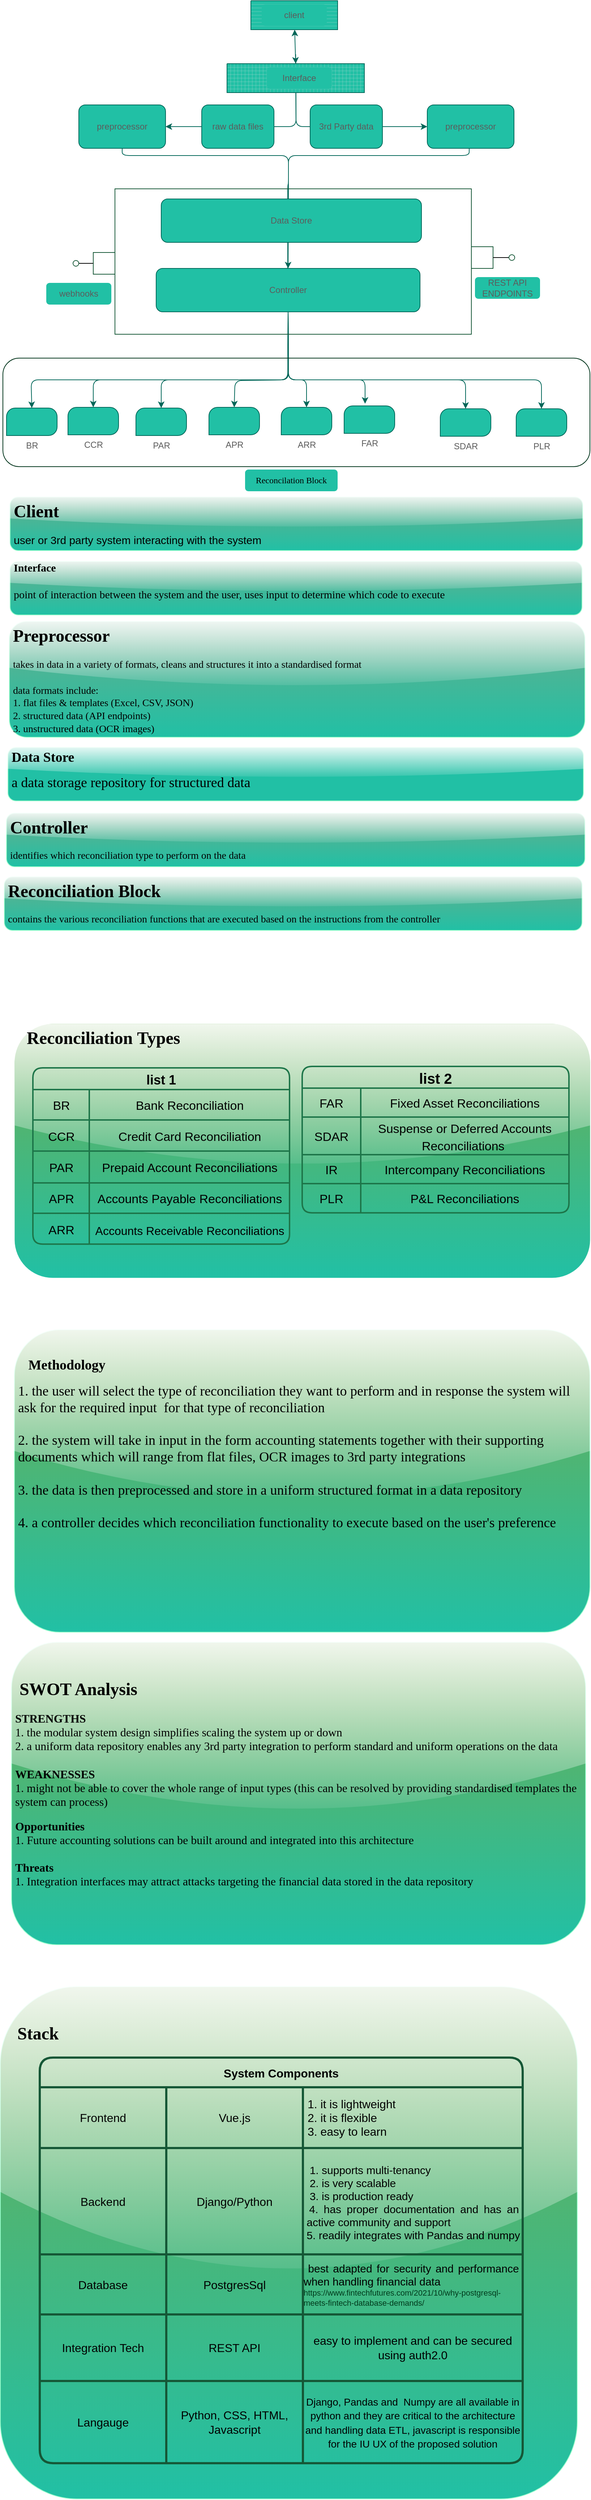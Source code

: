 <mxfile version="20.4.0" type="github">
  <diagram id="MJwkfEtgSg1j0Z405Uzi" name="Page-1">
    <mxGraphModel dx="1261" dy="817" grid="0" gridSize="10" guides="1" tooltips="1" connect="1" arrows="1" fold="1" page="1" pageScale="1" pageWidth="850" pageHeight="1100" math="0" shadow="0">
      <root>
        <mxCell id="0" />
        <mxCell id="1" parent="0" />
        <mxCell id="4jskNQ4E7oJ_48yyBlz4-1" value="" style="edgeStyle=orthogonalEdgeStyle;startArrow=none;endArrow=none;rounded=1;targetPortConstraint=eastwest;sourcePortConstraint=northsouth;strokeColor=#006658;fontColor=#5C5C5C;" parent="1" target="4jskNQ4E7oJ_48yyBlz4-3" edge="1">
          <mxGeometry relative="1" as="geometry">
            <mxPoint x="416" y="90" as="sourcePoint" />
          </mxGeometry>
        </mxCell>
        <mxCell id="4jskNQ4E7oJ_48yyBlz4-2" value="" style="edgeStyle=orthogonalEdgeStyle;startArrow=none;endArrow=none;rounded=1;targetPortConstraint=eastwest;sourcePortConstraint=northsouth;strokeColor=#006658;fontColor=#5C5C5C;" parent="1" target="4jskNQ4E7oJ_48yyBlz4-4" edge="1">
          <mxGeometry relative="1" as="geometry">
            <mxPoint x="416" y="90" as="sourcePoint" />
          </mxGeometry>
        </mxCell>
        <mxCell id="4jskNQ4E7oJ_48yyBlz4-8" value="" style="edgeStyle=orthogonalEdgeStyle;rounded=1;orthogonalLoop=1;jettySize=auto;html=1;strokeColor=#006658;fontColor=#5C5C5C;" parent="1" source="4jskNQ4E7oJ_48yyBlz4-3" target="4jskNQ4E7oJ_48yyBlz4-7" edge="1">
          <mxGeometry relative="1" as="geometry" />
        </mxCell>
        <mxCell id="4jskNQ4E7oJ_48yyBlz4-3" value="raw data files" style="whiteSpace=wrap;html=1;align=center;verticalAlign=middle;treeFolding=1;treeMoving=1;fillColor=#21C0A5;strokeColor=#006658;fontColor=#5C5C5C;rounded=1;" parent="1" vertex="1">
          <mxGeometry x="286" y="160" width="100" height="60" as="geometry" />
        </mxCell>
        <mxCell id="4jskNQ4E7oJ_48yyBlz4-6" value="" style="edgeStyle=orthogonalEdgeStyle;rounded=1;orthogonalLoop=1;jettySize=auto;html=1;strokeColor=#006658;fontColor=#5C5C5C;" parent="1" source="4jskNQ4E7oJ_48yyBlz4-4" target="4jskNQ4E7oJ_48yyBlz4-5" edge="1">
          <mxGeometry relative="1" as="geometry" />
        </mxCell>
        <mxCell id="4jskNQ4E7oJ_48yyBlz4-4" value="3rd Party data" style="whiteSpace=wrap;html=1;align=center;verticalAlign=middle;treeFolding=1;treeMoving=1;fillColor=#21C0A5;strokeColor=#006658;fontColor=#5C5C5C;rounded=1;" parent="1" vertex="1">
          <mxGeometry x="436" y="160" width="100" height="60" as="geometry" />
        </mxCell>
        <mxCell id="4jskNQ4E7oJ_48yyBlz4-12" value="" style="edgeStyle=orthogonalEdgeStyle;rounded=1;orthogonalLoop=1;jettySize=auto;html=1;entryX=0.5;entryY=0;entryDx=0;entryDy=0;strokeColor=#006658;fontColor=#5C5C5C;" parent="1" source="4jskNQ4E7oJ_48yyBlz4-5" target="4jskNQ4E7oJ_48yyBlz4-14" edge="1">
          <mxGeometry relative="1" as="geometry">
            <mxPoint x="616" y="280" as="targetPoint" />
            <Array as="points">
              <mxPoint x="656" y="230" />
              <mxPoint x="406" y="230" />
              <mxPoint x="406" y="270" />
            </Array>
          </mxGeometry>
        </mxCell>
        <mxCell id="4jskNQ4E7oJ_48yyBlz4-5" value="preprocessor" style="whiteSpace=wrap;html=1;fillColor=#21C0A5;strokeColor=#006658;fontColor=#5C5C5C;rounded=1;" parent="1" vertex="1">
          <mxGeometry x="598" y="160" width="120" height="60" as="geometry" />
        </mxCell>
        <mxCell id="4jskNQ4E7oJ_48yyBlz4-10" value="" style="edgeStyle=orthogonalEdgeStyle;rounded=1;orthogonalLoop=1;jettySize=auto;html=1;entryX=0.5;entryY=0;entryDx=0;entryDy=0;strokeColor=#006658;fontColor=#5C5C5C;" parent="1" edge="1">
          <mxGeometry relative="1" as="geometry">
            <mxPoint x="176" y="220" as="sourcePoint" />
            <mxPoint x="405" y="407" as="targetPoint" />
            <Array as="points">
              <mxPoint x="176" y="230" />
              <mxPoint x="406" y="230" />
              <mxPoint x="406" y="270" />
              <mxPoint x="405" y="270" />
            </Array>
          </mxGeometry>
        </mxCell>
        <mxCell id="4jskNQ4E7oJ_48yyBlz4-7" value="preprocessor" style="whiteSpace=wrap;html=1;fillColor=#21C0A5;strokeColor=#006658;fontColor=#5C5C5C;rounded=1;" parent="1" vertex="1">
          <mxGeometry x="116" y="160" width="120" height="60" as="geometry" />
        </mxCell>
        <mxCell id="4jskNQ4E7oJ_48yyBlz4-9" value="Data Store" style="whiteSpace=wrap;html=1;fillColor=#21C0A5;strokeColor=#006658;fontColor=#5C5C5C;rounded=1;" parent="1" vertex="1">
          <mxGeometry x="230" y="290" width="360" height="60" as="geometry" />
        </mxCell>
        <mxCell id="4jskNQ4E7oJ_48yyBlz4-14" value="Controller" style="whiteSpace=wrap;html=1;fillColor=#21C0A5;strokeColor=#006658;fontColor=#5C5C5C;rounded=1;" parent="1" vertex="1">
          <mxGeometry x="223" y="386" width="365" height="60" as="geometry" />
        </mxCell>
        <mxCell id="4jskNQ4E7oJ_48yyBlz4-16" value="CCR" style="verticalLabelPosition=bottom;verticalAlign=top;html=1;shape=mxgraph.basic.three_corner_round_rect;dx=6;fillColor=#21C0A5;strokeColor=#006658;fontColor=#5C5C5C;rounded=1;" parent="1" vertex="1">
          <mxGeometry x="101" y="578" width="70" height="38" as="geometry" />
        </mxCell>
        <mxCell id="4jskNQ4E7oJ_48yyBlz4-22" value="PLR" style="verticalLabelPosition=bottom;verticalAlign=top;html=1;shape=mxgraph.basic.three_corner_round_rect;dx=6;fillColor=#21C0A5;strokeColor=#006658;fontColor=#5C5C5C;rounded=1;" parent="1" vertex="1">
          <mxGeometry x="721" y="580" width="70" height="38" as="geometry" />
        </mxCell>
        <mxCell id="4jskNQ4E7oJ_48yyBlz4-23" value="BR" style="verticalLabelPosition=bottom;verticalAlign=top;html=1;shape=mxgraph.basic.three_corner_round_rect;dx=6;fillColor=#21C0A5;strokeColor=#006658;fontColor=#5C5C5C;rounded=1;" parent="1" vertex="1">
          <mxGeometry x="16" y="579" width="70" height="38" as="geometry" />
        </mxCell>
        <mxCell id="4jskNQ4E7oJ_48yyBlz4-24" value="SDAR" style="verticalLabelPosition=bottom;verticalAlign=top;html=1;shape=mxgraph.basic.three_corner_round_rect;dx=6;fillColor=#21C0A5;strokeColor=#006658;fontColor=#5C5C5C;rounded=1;" parent="1" vertex="1">
          <mxGeometry x="616" y="580" width="70" height="38" as="geometry" />
        </mxCell>
        <mxCell id="4jskNQ4E7oJ_48yyBlz4-25" value="PAR" style="verticalLabelPosition=bottom;verticalAlign=top;html=1;shape=mxgraph.basic.three_corner_round_rect;dx=6;fillColor=#21C0A5;strokeColor=#006658;fontColor=#5C5C5C;rounded=1;" parent="1" vertex="1">
          <mxGeometry x="195" y="579" width="70" height="38" as="geometry" />
        </mxCell>
        <mxCell id="4jskNQ4E7oJ_48yyBlz4-26" value="APR" style="verticalLabelPosition=bottom;verticalAlign=top;html=1;shape=mxgraph.basic.three_corner_round_rect;dx=6;fillColor=#21C0A5;strokeColor=#006658;fontColor=#5C5C5C;rounded=1;" parent="1" vertex="1">
          <mxGeometry x="296" y="578" width="70" height="38" as="geometry" />
        </mxCell>
        <mxCell id="4jskNQ4E7oJ_48yyBlz4-27" value="ARR" style="verticalLabelPosition=bottom;verticalAlign=top;html=1;shape=mxgraph.basic.three_corner_round_rect;dx=6;fillColor=#21C0A5;strokeColor=#006658;fontColor=#5C5C5C;rounded=1;" parent="1" vertex="1">
          <mxGeometry x="396" y="578" width="70" height="38" as="geometry" />
        </mxCell>
        <mxCell id="4jskNQ4E7oJ_48yyBlz4-28" value="FAR" style="verticalLabelPosition=bottom;verticalAlign=top;html=1;shape=mxgraph.basic.three_corner_round_rect;dx=6;fillColor=#21C0A5;strokeColor=#006658;fontColor=#5C5C5C;rounded=1;" parent="1" vertex="1">
          <mxGeometry x="483" y="576" width="70" height="38" as="geometry" />
        </mxCell>
        <mxCell id="4jskNQ4E7oJ_48yyBlz4-31" value="" style="verticalLabelPosition=bottom;verticalAlign=top;html=1;shape=mxgraph.basic.patternFillRect;fillStyle=grid;step=5;fillStrokeWidth=0.2;fillStrokeColor=#dddddd;fillColor=#21C0A5;strokeColor=#006658;rounded=1;fontColor=#5C5C5C;gradientColor=none;" parent="1" vertex="1">
          <mxGeometry x="321" y="103" width="190" height="40" as="geometry" />
        </mxCell>
        <mxCell id="4jskNQ4E7oJ_48yyBlz4-32" value="Interface" style="text;html=1;strokeColor=none;fillColor=#21C0A5;align=center;verticalAlign=middle;whiteSpace=wrap;rounded=1;fontColor=#5C5C5C;" parent="1" vertex="1">
          <mxGeometry x="376" y="108" width="90" height="30" as="geometry" />
        </mxCell>
        <mxCell id="4jskNQ4E7oJ_48yyBlz4-33" value="" style="verticalLabelPosition=bottom;verticalAlign=top;html=1;shape=mxgraph.basic.patternFillRect;fillStyle=hor;step=5;fillStrokeWidth=0.2;fillStrokeColor=#dddddd;fillColor=#21C0A5;strokeColor=#006658;fontColor=#5C5C5C;rounded=1;" parent="1" vertex="1">
          <mxGeometry x="354" y="16" width="120" height="40" as="geometry" />
        </mxCell>
        <mxCell id="4jskNQ4E7oJ_48yyBlz4-34" value="" style="endArrow=classic;startArrow=classic;html=1;rounded=1;exitX=0.5;exitY=0;exitDx=0;exitDy=0;exitPerimeter=0;strokeColor=#006658;fontColor=#5C5C5C;" parent="1" source="4jskNQ4E7oJ_48yyBlz4-31" target="4jskNQ4E7oJ_48yyBlz4-33" edge="1">
          <mxGeometry width="50" height="50" relative="1" as="geometry">
            <mxPoint x="476" y="40" as="sourcePoint" />
            <mxPoint x="526" y="-10" as="targetPoint" />
          </mxGeometry>
        </mxCell>
        <mxCell id="4jskNQ4E7oJ_48yyBlz4-35" value="client" style="text;html=1;strokeColor=none;fillColor=#21C0A5;align=center;verticalAlign=middle;whiteSpace=wrap;rounded=1;fontColor=#5C5C5C;" parent="1" vertex="1">
          <mxGeometry x="369" y="21" width="90" height="30" as="geometry" />
        </mxCell>
        <mxCell id="4jskNQ4E7oJ_48yyBlz4-40" value="" style="endArrow=classic;html=1;rounded=1;entryX=0.5;entryY=0;entryDx=0;entryDy=0;entryPerimeter=0;exitX=0.5;exitY=1;exitDx=0;exitDy=0;strokeColor=#006658;fontColor=#5C5C5C;" parent="1" source="4jskNQ4E7oJ_48yyBlz4-14" target="4jskNQ4E7oJ_48yyBlz4-27" edge="1">
          <mxGeometry width="50" height="50" relative="1" as="geometry">
            <mxPoint x="406" y="500" as="sourcePoint" />
            <mxPoint x="436" y="578" as="targetPoint" />
            <Array as="points">
              <mxPoint x="406" y="540" />
              <mxPoint x="431" y="540" />
            </Array>
          </mxGeometry>
        </mxCell>
        <mxCell id="4jskNQ4E7oJ_48yyBlz4-45" value="" style="endArrow=classic;html=1;rounded=1;exitX=0.5;exitY=1;exitDx=0;exitDy=0;entryX=0.5;entryY=0;entryDx=0;entryDy=0;entryPerimeter=0;strokeColor=#006658;fontColor=#5C5C5C;" parent="1" source="4jskNQ4E7oJ_48yyBlz4-14" target="4jskNQ4E7oJ_48yyBlz4-26" edge="1">
          <mxGeometry width="50" height="50" relative="1" as="geometry">
            <mxPoint x="306" y="431" as="sourcePoint" />
            <mxPoint x="332" y="570" as="targetPoint" />
            <Array as="points">
              <mxPoint x="405" y="540" />
              <mxPoint x="332" y="541" />
            </Array>
          </mxGeometry>
        </mxCell>
        <mxCell id="4jskNQ4E7oJ_48yyBlz4-46" value="" style="endArrow=classic;html=1;rounded=1;entryX=0.5;entryY=0;entryDx=0;entryDy=0;entryPerimeter=0;exitX=0.5;exitY=1;exitDx=0;exitDy=0;strokeColor=#006658;fontColor=#5C5C5C;" parent="1" source="4jskNQ4E7oJ_48yyBlz4-14" target="4jskNQ4E7oJ_48yyBlz4-25" edge="1">
          <mxGeometry width="50" height="50" relative="1" as="geometry">
            <mxPoint x="226" y="540" as="sourcePoint" />
            <mxPoint x="276" y="490" as="targetPoint" />
            <Array as="points">
              <mxPoint x="406" y="540" />
              <mxPoint x="230" y="540" />
            </Array>
          </mxGeometry>
        </mxCell>
        <mxCell id="4jskNQ4E7oJ_48yyBlz4-47" value="" style="endArrow=classic;html=1;rounded=1;entryX=0.414;entryY=-0.079;entryDx=0;entryDy=0;entryPerimeter=0;exitX=0.5;exitY=1;exitDx=0;exitDy=0;strokeColor=#006658;fontColor=#5C5C5C;" parent="1" source="4jskNQ4E7oJ_48yyBlz4-14" target="4jskNQ4E7oJ_48yyBlz4-28" edge="1">
          <mxGeometry width="50" height="50" relative="1" as="geometry">
            <mxPoint x="486" y="430" as="sourcePoint" />
            <mxPoint x="512" y="578" as="targetPoint" />
            <Array as="points">
              <mxPoint x="405" y="500" />
              <mxPoint x="406" y="540" />
              <mxPoint x="487" y="540" />
              <mxPoint x="512" y="540" />
            </Array>
          </mxGeometry>
        </mxCell>
        <mxCell id="4jskNQ4E7oJ_48yyBlz4-49" value="" style="endArrow=classic;html=1;rounded=1;entryX=0.5;entryY=0;entryDx=0;entryDy=0;entryPerimeter=0;exitX=0.5;exitY=1;exitDx=0;exitDy=0;strokeColor=#006658;fontColor=#5C5C5C;" parent="1" source="4jskNQ4E7oJ_48yyBlz4-14" target="4jskNQ4E7oJ_48yyBlz4-24" edge="1">
          <mxGeometry width="50" height="50" relative="1" as="geometry">
            <mxPoint x="456" y="460" as="sourcePoint" />
            <mxPoint x="642.98" y="572.998" as="targetPoint" />
            <Array as="points">
              <mxPoint x="406" y="540" />
              <mxPoint x="618" y="540" />
              <mxPoint x="651" y="540" />
            </Array>
          </mxGeometry>
        </mxCell>
        <mxCell id="4jskNQ4E7oJ_48yyBlz4-50" value="" style="endArrow=classic;html=1;rounded=1;entryX=0.5;entryY=0;entryDx=0;entryDy=0;entryPerimeter=0;exitX=0.5;exitY=1;exitDx=0;exitDy=0;strokeColor=#006658;fontColor=#5C5C5C;" parent="1" source="4jskNQ4E7oJ_48yyBlz4-14" target="4jskNQ4E7oJ_48yyBlz4-22" edge="1">
          <mxGeometry width="50" height="50" relative="1" as="geometry">
            <mxPoint x="416" y="440" as="sourcePoint" />
            <mxPoint x="755" y="570" as="targetPoint" />
            <Array as="points">
              <mxPoint x="406" y="540" />
              <mxPoint x="756" y="540" />
            </Array>
          </mxGeometry>
        </mxCell>
        <mxCell id="4jskNQ4E7oJ_48yyBlz4-51" value="" style="endArrow=classic;html=1;rounded=1;exitX=0.5;exitY=1;exitDx=0;exitDy=0;entryX=0.5;entryY=0;entryDx=0;entryDy=0;entryPerimeter=0;strokeColor=#006658;fontColor=#5C5C5C;" parent="1" source="4jskNQ4E7oJ_48yyBlz4-14" target="4jskNQ4E7oJ_48yyBlz4-16" edge="1">
          <mxGeometry width="50" height="50" relative="1" as="geometry">
            <mxPoint x="311" y="427" as="sourcePoint" />
            <mxPoint x="136" y="570" as="targetPoint" />
            <Array as="points">
              <mxPoint x="406" y="540" />
              <mxPoint x="136" y="540" />
            </Array>
          </mxGeometry>
        </mxCell>
        <mxCell id="4jskNQ4E7oJ_48yyBlz4-52" value="" style="endArrow=classic;html=1;rounded=1;exitX=0.5;exitY=1;exitDx=0;exitDy=0;entryX=0.5;entryY=0;entryDx=0;entryDy=0;entryPerimeter=0;strokeColor=#006658;fontColor=#5C5C5C;" parent="1" source="4jskNQ4E7oJ_48yyBlz4-14" target="4jskNQ4E7oJ_48yyBlz4-23" edge="1">
          <mxGeometry width="50" height="50" relative="1" as="geometry">
            <mxPoint x="310" y="420" as="sourcePoint" />
            <mxPoint x="41" y="570" as="targetPoint" />
            <Array as="points">
              <mxPoint x="406" y="540" />
              <mxPoint x="50" y="540" />
            </Array>
          </mxGeometry>
        </mxCell>
        <mxCell id="FZ6_aIcm-3CUiIcY_52n-1" value="&lt;h1&gt;&lt;font face=&quot;Verdana&quot;&gt;Client&lt;/font&gt;&lt;/h1&gt;&lt;div&gt;&lt;font style=&quot;font-size: 15px;&quot;&gt;user or 3rd party system interacting with the system&lt;/font&gt;&lt;/div&gt;" style="text;html=1;strokeColor=#99FFCC;fillColor=#68AD8B;spacing=5;spacingTop=-20;whiteSpace=wrap;overflow=hidden;rounded=1;glass=1;gradientColor=#21C0A5;" parent="1" vertex="1">
          <mxGeometry x="21" y="702" width="792" height="74" as="geometry" />
        </mxCell>
        <mxCell id="FZ6_aIcm-3CUiIcY_52n-2" value="&lt;h1 style=&quot;font-size: 15px;&quot;&gt;&lt;font style=&quot;font-size: 15px;&quot; face=&quot;Verdana&quot;&gt;Interface&lt;/font&gt;&lt;/h1&gt;&lt;div style=&quot;font-size: 15px;&quot;&gt;&lt;font style=&quot;font-size: 15px;&quot; face=&quot;Verdana&quot;&gt;&lt;font style=&quot;font-size: 15px;&quot;&gt;point of interaction between the system and the user, uses input to determine which code to execute&lt;/font&gt;&lt;span style=&quot;font-size: 25px;&quot;&gt;&amp;nbsp;&lt;/span&gt;&lt;/font&gt;&lt;/div&gt;" style="text;html=1;strokeColor=#99FFCC;fillColor=#68AD8B;spacing=5;spacingTop=-20;whiteSpace=wrap;overflow=hidden;rounded=1;glass=1;gradientColor=#21C0A5;" parent="1" vertex="1">
          <mxGeometry x="21" y="791" width="791" height="74" as="geometry" />
        </mxCell>
        <mxCell id="FZ6_aIcm-3CUiIcY_52n-3" value="&lt;h1&gt;&lt;font face=&quot;Verdana&quot;&gt;Preprocessor&lt;/font&gt;&lt;/h1&gt;&lt;div style=&quot;font-size: 14px;&quot;&gt;&lt;font style=&quot;font-size: 14px;&quot; face=&quot;Verdana&quot;&gt;takes in data in a variety of formats, cleans and structures it into a standardised format&lt;/font&gt;&lt;/div&gt;&lt;div style=&quot;font-size: 14px;&quot;&gt;&lt;font style=&quot;font-size: 14px;&quot; face=&quot;Verdana&quot;&gt;&lt;br&gt;&lt;/font&gt;&lt;/div&gt;&lt;div style=&quot;font-size: 14px;&quot;&gt;&lt;font style=&quot;font-size: 14px;&quot; face=&quot;Verdana&quot;&gt;data formats include:&lt;/font&gt;&lt;/div&gt;&lt;div style=&quot;font-size: 14px;&quot;&gt;&lt;font style=&quot;font-size: 14px;&quot; face=&quot;Verdana&quot;&gt;1. flat files &amp;amp; templates (Excel, CSV, JSON)&lt;/font&gt;&lt;/div&gt;&lt;div style=&quot;font-size: 14px;&quot;&gt;&lt;font style=&quot;font-size: 14px;&quot; face=&quot;Verdana&quot;&gt;2. structured data (API endpoints)&lt;/font&gt;&lt;/div&gt;&lt;div style=&quot;font-size: 14px;&quot;&gt;&lt;font style=&quot;font-size: 14px;&quot; face=&quot;Verdana&quot;&gt;3. unstructured data (OCR images)&lt;/font&gt;&lt;/div&gt;" style="text;html=1;strokeColor=#99FFCC;fillColor=#68AD8B;spacing=5;spacingTop=-20;whiteSpace=wrap;overflow=hidden;rounded=1;glass=1;gradientColor=#21C0A5;" parent="1" vertex="1">
          <mxGeometry x="20" y="874" width="796" height="160" as="geometry" />
        </mxCell>
        <mxCell id="FZ6_aIcm-3CUiIcY_52n-4" value="&lt;h1 style=&quot;font-size: 19px;&quot;&gt;&lt;font style=&quot;font-size: 19px;&quot; face=&quot;Verdana&quot;&gt;Data Store&lt;/font&gt;&lt;/h1&gt;&lt;div style=&quot;font-size: 19px;&quot;&gt;&lt;font style=&quot;font-size: 19px;&quot; face=&quot;Verdana&quot;&gt;a data storage repository for structured data&lt;/font&gt;&lt;/div&gt;" style="text;html=1;strokeColor=#99FFCC;fillColor=#21C0A5;spacing=5;spacingTop=-20;whiteSpace=wrap;overflow=hidden;rounded=1;glass=1;gradientColor=#21C0A5;" parent="1" vertex="1">
          <mxGeometry x="18" y="1048" width="796" height="74" as="geometry" />
        </mxCell>
        <mxCell id="FZ6_aIcm-3CUiIcY_52n-5" value="" style="rounded=1;whiteSpace=wrap;html=1;strokeColor=#00331A;fillColor=none;" parent="1" vertex="1">
          <mxGeometry x="11" y="510" width="812" height="150" as="geometry" />
        </mxCell>
        <mxCell id="FZ6_aIcm-3CUiIcY_52n-6" value="&lt;h1&gt;&lt;font face=&quot;Verdana&quot;&gt;Controller&lt;/font&gt;&lt;/h1&gt;&lt;div&gt;&lt;font style=&quot;font-size: 14px;&quot; face=&quot;Verdana&quot;&gt;identifies which reconciliation type to perform on the data&lt;/font&gt;&lt;/div&gt;" style="text;html=1;strokeColor=#99FFCC;fillColor=#68AD8B;spacing=5;spacingTop=-20;whiteSpace=wrap;overflow=hidden;rounded=1;glass=1;gradientColor=#21C0A5;" parent="1" vertex="1">
          <mxGeometry x="16" y="1139" width="800" height="74" as="geometry" />
        </mxCell>
        <mxCell id="FZ6_aIcm-3CUiIcY_52n-7" value="&lt;h1&gt;&lt;font face=&quot;Verdana&quot;&gt;Reconciliation Block&lt;br&gt;&lt;/font&gt;&lt;/h1&gt;&lt;div&gt;&lt;font style=&quot;font-size: 14px;&quot; face=&quot;Verdana&quot;&gt;contains the various reconciliation functions that are executed based on the instructions from the controller&lt;/font&gt;&lt;/div&gt;" style="text;html=1;strokeColor=#99FFCC;fillColor=#68AD8B;spacing=5;spacingTop=-20;whiteSpace=wrap;overflow=hidden;rounded=1;glass=1;gradientColor=#21C0A5;" parent="1" vertex="1">
          <mxGeometry x="13" y="1227" width="799" height="74" as="geometry" />
        </mxCell>
        <mxCell id="FZ6_aIcm-3CUiIcY_52n-9" value="&lt;font face=&quot;Verdana&quot;&gt;Reconcilation Block&lt;/font&gt;" style="text;html=1;strokeColor=none;fillColor=#21C0A5;align=center;verticalAlign=middle;whiteSpace=wrap;rounded=1;glass=0;gradientColor=none;" parent="1" vertex="1">
          <mxGeometry x="346" y="664" width="128" height="30" as="geometry" />
        </mxCell>
        <mxCell id="qBluRQiTsRizSbD5KhW7-1" value="&lt;h1 style=&quot;font-size: 19px;&quot;&gt;&lt;font style=&quot;font-size: 19px;&quot;&gt;&lt;font style=&quot;font-size: 19px;&quot; face=&quot;Verdana&quot;&gt;&amp;nbsp; &amp;nbsp; &amp;nbsp;&lt;/font&gt;&lt;/font&gt;&lt;/h1&gt;&lt;h1 style=&quot;font-size: 19px;&quot;&gt;&lt;font style=&quot;font-size: 19px;&quot;&gt;&lt;font style=&quot;font-size: 19px;&quot; face=&quot;Verdana&quot;&gt;&amp;nbsp; &amp;nbsp;Methodology&lt;/font&gt;&lt;br&gt;&lt;/font&gt;&lt;/h1&gt;&lt;div style=&quot;font-size: 19px;&quot;&gt;&lt;font style=&quot;font-size: 19px;&quot; face=&quot;Verdana&quot;&gt;1. the user will select the type of reconciliation they want to perform and in response the system will ask for the required input &lt;span style=&quot;white-space: pre;&quot;&gt;	&lt;/span&gt;for that type of reconciliation&amp;nbsp;&lt;/font&gt;&lt;/div&gt;&lt;div style=&quot;font-size: 19px;&quot;&gt;&lt;font style=&quot;font-size: 19px;&quot; face=&quot;Verdana&quot;&gt;&lt;br&gt;&lt;/font&gt;&lt;/div&gt;&lt;div style=&quot;font-size: 19px;&quot;&gt;&lt;font style=&quot;font-size: 19px;&quot; face=&quot;Verdana&quot;&gt;2. the system will take in input in the form accounting statements together with their supporting documents which will range from flat files, OCR images to 3rd party integrations&lt;/font&gt;&lt;/div&gt;&lt;div style=&quot;font-size: 19px;&quot;&gt;&lt;font style=&quot;font-size: 19px;&quot; face=&quot;Verdana&quot;&gt;&lt;br&gt;&lt;/font&gt;&lt;/div&gt;&lt;div style=&quot;font-size: 19px;&quot;&gt;&lt;font style=&quot;font-size: 19px;&quot; face=&quot;Verdana&quot;&gt;3. the data is then preprocessed and store in a uniform structured format in a data repository&lt;/font&gt;&lt;/div&gt;&lt;div style=&quot;font-size: 19px;&quot;&gt;&lt;font style=&quot;font-size: 19px;&quot; face=&quot;Verdana&quot;&gt;&lt;br&gt;&lt;/font&gt;&lt;/div&gt;&lt;div style=&quot;font-size: 19px;&quot;&gt;&lt;font style=&quot;font-size: 19px;&quot; face=&quot;Verdana&quot;&gt;4. a controller decides which reconciliation functionality to execute based on the user&#39;s preference&lt;/font&gt;&lt;/div&gt;&lt;div style=&quot;font-size: 19px;&quot;&gt;&lt;font style=&quot;font-size: 19px;&quot; face=&quot;Verdana&quot;&gt;&lt;br&gt;&lt;/font&gt;&lt;/div&gt;&lt;div style=&quot;font-size: 19px;&quot;&gt;&lt;font style=&quot;font-size: 19px;&quot; face=&quot;Verdana&quot;&gt;&lt;br&gt;&lt;/font&gt;&lt;/div&gt;" style="text;html=1;strokeColor=#99FFCC;fillColor=#6FAD50;spacing=5;spacingTop=-20;whiteSpace=wrap;overflow=hidden;rounded=1;glass=1;gradientColor=#21C0A5;" vertex="1" parent="1">
          <mxGeometry x="27" y="1853" width="796" height="418" as="geometry" />
        </mxCell>
        <mxCell id="qBluRQiTsRizSbD5KhW7-3" value="" style="rounded=0;whiteSpace=wrap;html=1;fillColor=none;gradientColor=#27A164;strokeColor=#155736;" vertex="1" parent="1">
          <mxGeometry x="166" y="276" width="493" height="201" as="geometry" />
        </mxCell>
        <mxCell id="qBluRQiTsRizSbD5KhW7-5" value="" style="html=1;rounded=0;strokeColor=#155736;fillColor=none;gradientColor=#27A164;" vertex="1" parent="1">
          <mxGeometry x="136" y="364" width="30" height="30" as="geometry" />
        </mxCell>
        <mxCell id="qBluRQiTsRizSbD5KhW7-6" value="" style="endArrow=none;html=1;rounded=0;align=center;verticalAlign=top;endFill=0;labelBackgroundColor=none;endSize=2;" edge="1" source="qBluRQiTsRizSbD5KhW7-5" target="qBluRQiTsRizSbD5KhW7-7" parent="1">
          <mxGeometry relative="1" as="geometry" />
        </mxCell>
        <mxCell id="qBluRQiTsRizSbD5KhW7-7" value="" style="ellipse;html=1;fontSize=11;align=center;fillColor=none;points=[];aspect=fixed;resizable=0;verticalAlign=bottom;labelPosition=center;verticalLabelPosition=top;flipH=1;strokeColor=#155736;" vertex="1" parent="1">
          <mxGeometry x="108" y="375" width="8" height="8" as="geometry" />
        </mxCell>
        <mxCell id="qBluRQiTsRizSbD5KhW7-12" value="" style="html=1;rounded=0;strokeColor=#155736;fillColor=none;gradientColor=#27A164;" vertex="1" parent="1">
          <mxGeometry x="659" y="356" width="30" height="30" as="geometry" />
        </mxCell>
        <mxCell id="qBluRQiTsRizSbD5KhW7-13" value="" style="endArrow=none;html=1;rounded=0;align=center;verticalAlign=top;endFill=0;labelBackgroundColor=none;endSize=2;" edge="1" source="qBluRQiTsRizSbD5KhW7-12" target="qBluRQiTsRizSbD5KhW7-14" parent="1">
          <mxGeometry relative="1" as="geometry" />
        </mxCell>
        <mxCell id="qBluRQiTsRizSbD5KhW7-14" value="" style="ellipse;html=1;fontSize=11;align=center;fillColor=none;points=[];aspect=fixed;resizable=0;verticalAlign=bottom;labelPosition=center;verticalLabelPosition=top;flipH=1;strokeColor=#155736;" vertex="1" parent="1">
          <mxGeometry x="711" y="367" width="8" height="8" as="geometry" />
        </mxCell>
        <mxCell id="qBluRQiTsRizSbD5KhW7-15" value="webhooks" style="text;html=1;strokeColor=none;fillColor=#21C0A5;align=center;verticalAlign=middle;whiteSpace=wrap;rounded=1;fontColor=#5C5C5C;" vertex="1" parent="1">
          <mxGeometry x="71" y="406" width="90" height="30" as="geometry" />
        </mxCell>
        <mxCell id="qBluRQiTsRizSbD5KhW7-16" value="REST API ENDPOINTS" style="text;html=1;strokeColor=none;fillColor=#21C0A5;align=center;verticalAlign=middle;whiteSpace=wrap;rounded=1;fontColor=#5C5C5C;" vertex="1" parent="1">
          <mxGeometry x="664" y="398" width="90" height="30" as="geometry" />
        </mxCell>
        <mxCell id="qBluRQiTsRizSbD5KhW7-17" style="edgeStyle=orthogonalEdgeStyle;rounded=0;orthogonalLoop=1;jettySize=auto;html=1;exitX=0.5;exitY=1;exitDx=0;exitDy=0;" edge="1" parent="1" source="qBluRQiTsRizSbD5KhW7-1" target="qBluRQiTsRizSbD5KhW7-1">
          <mxGeometry relative="1" as="geometry" />
        </mxCell>
        <mxCell id="qBluRQiTsRizSbD5KhW7-18" value="&lt;h1&gt;&lt;font face=&quot;Verdana&quot;&gt;&lt;br&gt;&lt;/font&gt;&lt;/h1&gt;&lt;h1&gt;&lt;font face=&quot;Verdana&quot;&gt;&amp;nbsp;SWOT Analysis&lt;/font&gt;&lt;/h1&gt;&lt;div&gt;&lt;font size=&quot;1&quot; face=&quot;Verdana&quot;&gt;&lt;b style=&quot;font-size: 16px;&quot;&gt;STRENGTHS&lt;/b&gt;&lt;/font&gt;&lt;/div&gt;&lt;div&gt;&lt;font size=&quot;1&quot; face=&quot;Verdana&quot;&gt;&lt;span style=&quot;font-size: 16px;&quot;&gt;1. the modular system design&lt;/span&gt;&lt;b style=&quot;font-size: 16px;&quot;&gt;&amp;nbsp;&lt;/b&gt;&lt;span style=&quot;font-size: 16px;&quot;&gt;simplifies scaling the system up or down&lt;/span&gt;&lt;/font&gt;&lt;/div&gt;&lt;div&gt;&lt;font face=&quot;Verdana&quot;&gt;&lt;span style=&quot;font-size: 16px;&quot;&gt;2. a uniform data repository enables any 3rd party integration&amp;nbsp;to perform standard and uniform &lt;span style=&quot;&quot;&gt;	&lt;/span&gt;operations on the data&lt;/span&gt;&lt;/font&gt;&lt;/div&gt;&lt;div&gt;&lt;font face=&quot;Verdana&quot;&gt;&lt;span style=&quot;font-size: 16px;&quot;&gt;&lt;br&gt;&lt;/span&gt;&lt;/font&gt;&lt;/div&gt;&lt;div&gt;&lt;div&gt;&lt;font size=&quot;1&quot; face=&quot;Verdana&quot;&gt;&lt;b style=&quot;font-size: 16px;&quot;&gt;WEAKNESSES&lt;/b&gt;&lt;/font&gt;&lt;/div&gt;&lt;/div&gt;&lt;div&gt;&lt;font face=&quot;Verdana&quot;&gt;&lt;span style=&quot;font-size: 16px;&quot;&gt;1. might not be able to cover the whole range of input types (this can be resolved by providing standardised&amp;nbsp;templates the system can process)&lt;/span&gt;&lt;/font&gt;&lt;/div&gt;&lt;div&gt;&lt;br&gt;&lt;/div&gt;&lt;div&gt;&lt;font face=&quot;Verdana&quot;&gt;&lt;span style=&quot;font-size: 16px;&quot;&gt;&lt;b&gt;Opportunities&lt;/b&gt;&lt;/span&gt;&lt;/font&gt;&lt;br&gt;&lt;/div&gt;&lt;div&gt;&lt;font face=&quot;Verdana&quot;&gt;&lt;span style=&quot;font-size: 16px;&quot;&gt;1. Future accounting solutions can be built around and integrated&amp;nbsp;into this architecture&lt;/span&gt;&lt;/font&gt;&lt;/div&gt;&lt;div&gt;&lt;font size=&quot;1&quot; face=&quot;Verdana&quot;&gt;&lt;b style=&quot;font-size: 16px;&quot;&gt;&lt;br&gt;&lt;/b&gt;&lt;/font&gt;&lt;/div&gt;&lt;div&gt;&lt;b style=&quot;font-family: Verdana; font-size: 16px;&quot;&gt;Threats&lt;/b&gt;&lt;font face=&quot;Verdana&quot;&gt;&lt;br&gt;&lt;/font&gt;&lt;/div&gt;&lt;div&gt;&lt;font face=&quot;Verdana&quot;&gt;&lt;span style=&quot;font-size: 16px;&quot;&gt;1. Integration interfaces may attract attacks targeting the financial data stored in the data repository&amp;nbsp;&lt;/span&gt;&lt;/font&gt;&lt;/div&gt;" style="text;html=1;strokeColor=#99FFCC;fillColor=#6FAD50;spacing=5;spacingTop=-20;whiteSpace=wrap;overflow=hidden;rounded=1;glass=1;gradientColor=#21C0A5;" vertex="1" parent="1">
          <mxGeometry x="23" y="2285" width="794" height="418" as="geometry" />
        </mxCell>
        <mxCell id="qBluRQiTsRizSbD5KhW7-19" value="&lt;h1&gt;&lt;font face=&quot;Verdana&quot;&gt;&lt;br&gt;&lt;/font&gt;&lt;/h1&gt;&lt;h1&gt;&lt;font face=&quot;Verdana&quot;&gt;&amp;nbsp; &amp;nbsp;Stack&lt;/font&gt;&lt;/h1&gt;&lt;div&gt;&lt;font face=&quot;Verdana&quot;&gt;&lt;br&gt;&lt;/font&gt;&lt;/div&gt;&lt;div&gt;&lt;br&gt;&lt;/div&gt;&lt;div&gt;&lt;font face=&quot;Verdana&quot;&gt;&lt;br&gt;&lt;/font&gt;&lt;/div&gt;" style="text;html=1;strokeColor=#99FFCC;fillColor=#6FAD50;spacing=5;spacingTop=-20;whiteSpace=wrap;overflow=hidden;rounded=1;glass=1;gradientColor=#21C0A5;" vertex="1" parent="1">
          <mxGeometry x="7.5" y="2761" width="798" height="708" as="geometry" />
        </mxCell>
        <mxCell id="qBluRQiTsRizSbD5KhW7-20" value="System Components" style="shape=table;startSize=41;container=1;collapsible=0;childLayout=tableLayout;fontStyle=1;align=center;strokeColor=#155736;fontSize=16;fontColor=#000000;fillColor=none;gradientColor=#21C0A5;strokeWidth=3;swimlaneFillColor=none;rounded=1;" vertex="1" parent="1">
          <mxGeometry x="62" y="2859" width="668" height="560.583" as="geometry" />
        </mxCell>
        <mxCell id="qBluRQiTsRizSbD5KhW7-21" value="" style="shape=tableRow;horizontal=0;startSize=0;swimlaneHead=0;swimlaneBody=0;top=0;left=0;bottom=0;right=0;collapsible=0;dropTarget=0;fillColor=none;points=[[0,0.5],[1,0.5]];portConstraint=eastwest;strokeColor=#155736;fontSize=16;fontColor=#F2F2F2;" vertex="1" parent="qBluRQiTsRizSbD5KhW7-20">
          <mxGeometry y="41" width="668" height="84" as="geometry" />
        </mxCell>
        <mxCell id="qBluRQiTsRizSbD5KhW7-22" value="&lt;font color=&quot;#000000&quot;&gt;Frontend&lt;/font&gt;" style="shape=partialRectangle;html=1;whiteSpace=wrap;connectable=0;fillColor=none;top=0;left=0;bottom=0;right=0;overflow=hidden;strokeColor=#155736;fontSize=16;fontColor=#F2F2F2;" vertex="1" parent="qBluRQiTsRizSbD5KhW7-21">
          <mxGeometry width="175" height="84" as="geometry">
            <mxRectangle width="175" height="84" as="alternateBounds" />
          </mxGeometry>
        </mxCell>
        <mxCell id="qBluRQiTsRizSbD5KhW7-23" value="&lt;font color=&quot;#000000&quot;&gt;Vue.js&lt;/font&gt;" style="shape=partialRectangle;html=1;whiteSpace=wrap;connectable=0;fillColor=none;top=0;left=0;bottom=0;right=0;overflow=hidden;strokeColor=#155736;fontSize=16;fontColor=#F2F2F2;" vertex="1" parent="qBluRQiTsRizSbD5KhW7-21">
          <mxGeometry x="175" width="189" height="84" as="geometry">
            <mxRectangle width="189" height="84" as="alternateBounds" />
          </mxGeometry>
        </mxCell>
        <mxCell id="qBluRQiTsRizSbD5KhW7-24" value="&lt;div style=&quot;&quot;&gt;&lt;span style=&quot;color: rgb(0, 0, 0); background-color: initial;&quot;&gt;&amp;nbsp;1. it is lightweight&lt;/span&gt;&lt;/div&gt;&lt;font color=&quot;#000000&quot;&gt;&lt;div style=&quot;&quot;&gt;&lt;span style=&quot;background-color: initial;&quot;&gt;&amp;nbsp;2. it is flexible&lt;/span&gt;&lt;/div&gt;&lt;div style=&quot;&quot;&gt;&lt;span style=&quot;background-color: initial;&quot;&gt;&amp;nbsp;3. easy to learn&lt;/span&gt;&lt;/div&gt;&lt;/font&gt;" style="shape=partialRectangle;html=1;whiteSpace=wrap;connectable=0;fillColor=none;top=0;left=0;bottom=0;right=0;overflow=hidden;strokeColor=#155736;fontSize=16;fontColor=#F2F2F2;align=left;" vertex="1" parent="qBluRQiTsRizSbD5KhW7-21">
          <mxGeometry x="364" width="304" height="84" as="geometry">
            <mxRectangle width="304" height="84" as="alternateBounds" />
          </mxGeometry>
        </mxCell>
        <mxCell id="qBluRQiTsRizSbD5KhW7-25" value="" style="shape=tableRow;horizontal=0;startSize=0;swimlaneHead=0;swimlaneBody=0;top=0;left=0;bottom=0;right=0;collapsible=0;dropTarget=0;fillColor=none;points=[[0,0.5],[1,0.5]];portConstraint=eastwest;strokeColor=#155736;fontSize=16;fontColor=#F2F2F2;" vertex="1" parent="qBluRQiTsRizSbD5KhW7-20">
          <mxGeometry y="125" width="668" height="147" as="geometry" />
        </mxCell>
        <mxCell id="qBluRQiTsRizSbD5KhW7-26" value="&lt;font color=&quot;#000000&quot;&gt;Backend&lt;/font&gt;" style="shape=partialRectangle;html=1;whiteSpace=wrap;connectable=0;fillColor=none;top=0;left=0;bottom=0;right=0;overflow=hidden;strokeColor=#000000;fontSize=16;fontColor=#F2F2F2;" vertex="1" parent="qBluRQiTsRizSbD5KhW7-25">
          <mxGeometry width="175" height="147" as="geometry">
            <mxRectangle width="175" height="147" as="alternateBounds" />
          </mxGeometry>
        </mxCell>
        <mxCell id="qBluRQiTsRizSbD5KhW7-27" value="&lt;font color=&quot;#000000&quot;&gt;Django/Python&lt;/font&gt;" style="shape=partialRectangle;html=1;whiteSpace=wrap;connectable=0;fillColor=none;top=0;left=0;bottom=0;right=0;overflow=hidden;strokeColor=#155736;fontSize=16;fontColor=#F2F2F2;" vertex="1" parent="qBluRQiTsRizSbD5KhW7-25">
          <mxGeometry x="175" width="189" height="147" as="geometry">
            <mxRectangle width="189" height="147" as="alternateBounds" />
          </mxGeometry>
        </mxCell>
        <mxCell id="qBluRQiTsRizSbD5KhW7-28" value="&lt;font style=&quot;font-size: 15px;&quot;&gt;&amp;nbsp;&lt;br&gt;&lt;/font&gt;&lt;div style=&quot;text-align: justify; font-size: 15px;&quot;&gt;&lt;span style=&quot;background-color: initial;&quot;&gt;&lt;font style=&quot;font-size: 15px;&quot; color=&quot;#000000&quot;&gt;&amp;nbsp; 1. supports multi-tenancy&lt;/font&gt;&lt;/span&gt;&lt;/div&gt;&lt;div style=&quot;text-align: justify; font-size: 15px;&quot;&gt;&lt;span style=&quot;background-color: initial;&quot;&gt;&lt;font style=&quot;font-size: 15px;&quot; color=&quot;#000000&quot;&gt;&amp;nbsp; 2. is very scalable&lt;/font&gt;&lt;/span&gt;&lt;/div&gt;&lt;div style=&quot;text-align: justify; font-size: 15px;&quot;&gt;&lt;span style=&quot;background-color: initial;&quot;&gt;&lt;font style=&quot;font-size: 15px;&quot; color=&quot;#000000&quot;&gt;&amp;nbsp; 3. is production ready&lt;/font&gt;&lt;/span&gt;&lt;/div&gt;&lt;div style=&quot;text-align: justify; font-size: 15px;&quot;&gt;&lt;span style=&quot;background-color: initial;&quot;&gt;&lt;font style=&quot;font-size: 15px;&quot; color=&quot;#000000&quot;&gt;&amp;nbsp;4. has proper documentation and has an&amp;nbsp; &amp;nbsp;active community and support&lt;/font&gt;&lt;/span&gt;&lt;/div&gt;&lt;div style=&quot;text-align: justify; font-size: 15px;&quot;&gt;&lt;span style=&quot;background-color: initial;&quot;&gt;&lt;font style=&quot;font-size: 15px;&quot; color=&quot;#000000&quot;&gt;&amp;nbsp;5. readily integrates with Pandas and numpy&lt;/font&gt;&lt;/span&gt;&lt;/div&gt;&lt;div style=&quot;text-align: justify; font-size: 15px;&quot;&gt;&lt;span style=&quot;background-color: initial;&quot;&gt;&lt;font style=&quot;font-size: 15px;&quot; color=&quot;#000000&quot;&gt;&lt;br&gt;&lt;/font&gt;&lt;/span&gt;&lt;/div&gt;&lt;div style=&quot;text-align: justify; font-size: 15px;&quot;&gt;&lt;span style=&quot;background-color: initial;&quot;&gt;&lt;font style=&quot;font-size: 15px;&quot; color=&quot;#000000&quot;&gt;&amp;nbsp;&lt;/font&gt;&lt;/span&gt;&lt;/div&gt;" style="shape=partialRectangle;html=1;whiteSpace=wrap;connectable=0;fillColor=none;top=0;left=0;bottom=0;right=0;overflow=hidden;strokeColor=#155736;fontSize=16;fontColor=#F2F2F2;" vertex="1" parent="qBluRQiTsRizSbD5KhW7-25">
          <mxGeometry x="364" width="304" height="147" as="geometry">
            <mxRectangle width="304" height="147" as="alternateBounds" />
          </mxGeometry>
        </mxCell>
        <mxCell id="qBluRQiTsRizSbD5KhW7-39" style="shape=tableRow;horizontal=0;startSize=0;swimlaneHead=0;swimlaneBody=0;top=0;left=0;bottom=0;right=0;collapsible=0;dropTarget=0;fillColor=none;points=[[0,0.5],[1,0.5]];portConstraint=eastwest;strokeColor=#155736;fontSize=16;fontColor=#F2F2F2;" vertex="1" parent="qBluRQiTsRizSbD5KhW7-20">
          <mxGeometry y="272" width="668" height="83" as="geometry" />
        </mxCell>
        <mxCell id="qBluRQiTsRizSbD5KhW7-40" value="&lt;span style=&quot;color: rgb(0, 0, 0);&quot;&gt;Database&lt;/span&gt;" style="shape=partialRectangle;html=1;whiteSpace=wrap;connectable=0;fillColor=none;top=0;left=0;bottom=0;right=0;overflow=hidden;strokeColor=#155736;fontSize=16;fontColor=#F2F2F2;" vertex="1" parent="qBluRQiTsRizSbD5KhW7-39">
          <mxGeometry width="175" height="83" as="geometry">
            <mxRectangle width="175" height="83" as="alternateBounds" />
          </mxGeometry>
        </mxCell>
        <mxCell id="qBluRQiTsRizSbD5KhW7-41" value="&lt;font color=&quot;#000000&quot;&gt;PostgresSql&lt;/font&gt;" style="shape=partialRectangle;html=1;whiteSpace=wrap;connectable=0;fillColor=none;top=0;left=0;bottom=0;right=0;overflow=hidden;strokeColor=#155736;fontSize=16;fontColor=#F2F2F2;" vertex="1" parent="qBluRQiTsRizSbD5KhW7-39">
          <mxGeometry x="175" width="189" height="83" as="geometry">
            <mxRectangle width="189" height="83" as="alternateBounds" />
          </mxGeometry>
        </mxCell>
        <mxCell id="qBluRQiTsRizSbD5KhW7-42" value="&lt;div style=&quot;text-align: justify; font-size: 15px;&quot;&gt;&lt;span style=&quot;color: rgb(0, 0, 0); background-color: initial;&quot;&gt;&lt;font style=&quot;font-size: 15px;&quot;&gt;&amp;nbsp;best adapted for security and performance&amp;nbsp; when handling financial data&lt;/font&gt;&lt;/span&gt;&lt;/div&gt;&lt;font size=&quot;1&quot; color=&quot;#003b1d&quot; style=&quot;&quot;&gt;&lt;div style=&quot;text-align: justify;&quot;&gt;&lt;span style=&quot;background-color: initial; font-size: 11px;&quot;&gt;https://www.fintechfutures.com/2021/10/why-postgresql-meets-fintech-database-demands/&lt;/span&gt;&lt;/div&gt;&lt;/font&gt;" style="shape=partialRectangle;html=1;whiteSpace=wrap;connectable=0;fillColor=none;top=0;left=0;bottom=0;right=0;overflow=hidden;strokeColor=#155736;fontSize=16;fontColor=#F2F2F2;" vertex="1" parent="qBluRQiTsRizSbD5KhW7-39">
          <mxGeometry x="364" width="304" height="83" as="geometry">
            <mxRectangle width="304" height="83" as="alternateBounds" />
          </mxGeometry>
        </mxCell>
        <mxCell id="qBluRQiTsRizSbD5KhW7-47" style="shape=tableRow;horizontal=0;startSize=0;swimlaneHead=0;swimlaneBody=0;top=0;left=0;bottom=0;right=0;collapsible=0;dropTarget=0;fillColor=none;points=[[0,0.5],[1,0.5]];portConstraint=eastwest;strokeColor=#155736;fontSize=16;fontColor=#F2F2F2;" vertex="1" parent="qBluRQiTsRizSbD5KhW7-20">
          <mxGeometry y="355" width="668" height="92" as="geometry" />
        </mxCell>
        <mxCell id="qBluRQiTsRizSbD5KhW7-48" value="&lt;span style=&quot;color: rgb(0, 0, 0);&quot;&gt;Integration Tech&lt;/span&gt;" style="shape=partialRectangle;html=1;whiteSpace=wrap;connectable=0;fillColor=none;top=0;left=0;bottom=0;right=0;overflow=hidden;strokeColor=#155736;fontSize=16;fontColor=#F2F2F2;" vertex="1" parent="qBluRQiTsRizSbD5KhW7-47">
          <mxGeometry width="175" height="92" as="geometry">
            <mxRectangle width="175" height="92" as="alternateBounds" />
          </mxGeometry>
        </mxCell>
        <mxCell id="qBluRQiTsRizSbD5KhW7-49" value="&lt;font color=&quot;#000000&quot;&gt;REST API&lt;/font&gt;" style="shape=partialRectangle;html=1;whiteSpace=wrap;connectable=0;fillColor=none;top=0;left=0;bottom=0;right=0;overflow=hidden;strokeColor=#155736;fontSize=16;fontColor=#F2F2F2;" vertex="1" parent="qBluRQiTsRizSbD5KhW7-47">
          <mxGeometry x="175" width="189" height="92" as="geometry">
            <mxRectangle width="189" height="92" as="alternateBounds" />
          </mxGeometry>
        </mxCell>
        <mxCell id="qBluRQiTsRizSbD5KhW7-50" value="&lt;font color=&quot;#000000&quot;&gt;easy to implement and can be secured using auth2.0&lt;/font&gt;" style="shape=partialRectangle;html=1;whiteSpace=wrap;connectable=0;fillColor=none;top=0;left=0;bottom=0;right=0;overflow=hidden;strokeColor=#155736;fontSize=16;fontColor=#F2F2F2;" vertex="1" parent="qBluRQiTsRizSbD5KhW7-47">
          <mxGeometry x="364" width="304" height="92" as="geometry">
            <mxRectangle width="304" height="92" as="alternateBounds" />
          </mxGeometry>
        </mxCell>
        <mxCell id="qBluRQiTsRizSbD5KhW7-43" style="shape=tableRow;horizontal=0;startSize=0;swimlaneHead=0;swimlaneBody=0;top=0;left=0;bottom=0;right=0;collapsible=0;dropTarget=0;fillColor=none;points=[[0,0.5],[1,0.5]];portConstraint=eastwest;strokeColor=#155736;fontSize=16;fontColor=#F2F2F2;" vertex="1" parent="qBluRQiTsRizSbD5KhW7-20">
          <mxGeometry y="447" width="668" height="114" as="geometry" />
        </mxCell>
        <mxCell id="qBluRQiTsRizSbD5KhW7-44" value="&lt;font color=&quot;#000000&quot;&gt;Langauge&lt;/font&gt;" style="shape=partialRectangle;html=1;whiteSpace=wrap;connectable=0;fillColor=none;top=0;left=0;bottom=0;right=0;overflow=hidden;strokeColor=#155736;fontSize=16;fontColor=#F2F2F2;" vertex="1" parent="qBluRQiTsRizSbD5KhW7-43">
          <mxGeometry width="175" height="114" as="geometry">
            <mxRectangle width="175" height="114" as="alternateBounds" />
          </mxGeometry>
        </mxCell>
        <mxCell id="qBluRQiTsRizSbD5KhW7-45" value="&lt;font color=&quot;#000000&quot;&gt;Python, CSS, HTML, Javascript&lt;/font&gt;" style="shape=partialRectangle;html=1;whiteSpace=wrap;connectable=0;fillColor=none;top=0;left=0;bottom=0;right=0;overflow=hidden;strokeColor=#155736;fontSize=16;fontColor=#F2F2F2;" vertex="1" parent="qBluRQiTsRizSbD5KhW7-43">
          <mxGeometry x="175" width="189" height="114" as="geometry">
            <mxRectangle width="189" height="114" as="alternateBounds" />
          </mxGeometry>
        </mxCell>
        <mxCell id="qBluRQiTsRizSbD5KhW7-46" value="&lt;font style=&quot;font-size: 14px;&quot; color=&quot;#000000&quot;&gt;Django, Pandas and&amp;nbsp; Numpy are all available in python and they are critical to the architecture and handling data ETL, javascript is responsible for the IU UX of the proposed solution&lt;/font&gt;" style="shape=partialRectangle;html=1;whiteSpace=wrap;connectable=0;fillColor=none;top=0;left=0;bottom=0;right=0;overflow=hidden;strokeColor=#155736;fontSize=16;fontColor=#F2F2F2;" vertex="1" parent="qBluRQiTsRizSbD5KhW7-43">
          <mxGeometry x="364" width="304" height="114" as="geometry">
            <mxRectangle width="304" height="114" as="alternateBounds" />
          </mxGeometry>
        </mxCell>
        <mxCell id="qBluRQiTsRizSbD5KhW7-51" value="&lt;h1&gt;&lt;font face=&quot;Verdana&quot;&gt;&amp;nbsp; Reconciliation&amp;nbsp;Types&lt;/font&gt;&lt;/h1&gt;&lt;div&gt;&lt;br&gt;&lt;/div&gt;" style="text;html=1;strokeColor=#99FFCC;fillColor=#6FAD50;spacing=5;spacingTop=-20;whiteSpace=wrap;overflow=hidden;rounded=1;glass=1;gradientColor=#21C0A5;strokeWidth=0;" vertex="1" parent="1">
          <mxGeometry x="27" y="1430" width="796" height="351" as="geometry" />
        </mxCell>
        <mxCell id="qBluRQiTsRizSbD5KhW7-88" value="list 1" style="shape=table;startSize=30;container=1;collapsible=0;childLayout=tableLayout;fontStyle=1;align=center;labelBackgroundColor=none;strokeColor=#1D7549;strokeWidth=2;fontSize=18;fontColor=none;fillColor=none;gradientColor=#21C0A5;rounded=1;" vertex="1" parent="1">
          <mxGeometry x="52.5" y="1491" width="355" height="243.667" as="geometry" />
        </mxCell>
        <mxCell id="qBluRQiTsRizSbD5KhW7-89" value="" style="shape=tableRow;horizontal=0;startSize=0;swimlaneHead=0;swimlaneBody=0;top=0;left=0;bottom=0;right=0;collapsible=0;dropTarget=0;fillColor=none;points=[[0,0.5],[1,0.5]];portConstraint=eastwest;labelBackgroundColor=none;strokeColor=#1D7549;strokeWidth=2;fontSize=20;fontColor=none;" vertex="1" parent="qBluRQiTsRizSbD5KhW7-88">
          <mxGeometry y="30" width="355" height="42" as="geometry" />
        </mxCell>
        <mxCell id="qBluRQiTsRizSbD5KhW7-90" value="&lt;font style=&quot;font-size: 17px;&quot;&gt;BR&lt;/font&gt;" style="shape=partialRectangle;html=1;whiteSpace=wrap;connectable=0;fillColor=none;top=0;left=0;bottom=0;right=0;overflow=hidden;labelBackgroundColor=none;strokeColor=#1D7549;strokeWidth=2;fontSize=20;fontColor=none;" vertex="1" parent="qBluRQiTsRizSbD5KhW7-89">
          <mxGeometry width="78" height="42" as="geometry">
            <mxRectangle width="78" height="42" as="alternateBounds" />
          </mxGeometry>
        </mxCell>
        <mxCell id="qBluRQiTsRizSbD5KhW7-91" value="&lt;font style=&quot;font-size: 17px;&quot;&gt;Bank Reconciliation&lt;/font&gt;" style="shape=partialRectangle;html=1;whiteSpace=wrap;connectable=0;fillColor=none;top=0;left=0;bottom=0;right=0;overflow=hidden;labelBackgroundColor=none;strokeColor=#1D7549;strokeWidth=2;fontSize=20;fontColor=none;" vertex="1" parent="qBluRQiTsRizSbD5KhW7-89">
          <mxGeometry x="78" width="277" height="42" as="geometry">
            <mxRectangle width="277" height="42" as="alternateBounds" />
          </mxGeometry>
        </mxCell>
        <mxCell id="qBluRQiTsRizSbD5KhW7-93" value="" style="shape=tableRow;horizontal=0;startSize=0;swimlaneHead=0;swimlaneBody=0;top=0;left=0;bottom=0;right=0;collapsible=0;dropTarget=0;fillColor=none;points=[[0,0.5],[1,0.5]];portConstraint=eastwest;labelBackgroundColor=none;strokeColor=#1D7549;strokeWidth=2;fontSize=20;fontColor=none;" vertex="1" parent="qBluRQiTsRizSbD5KhW7-88">
          <mxGeometry y="72" width="355" height="43" as="geometry" />
        </mxCell>
        <mxCell id="qBluRQiTsRizSbD5KhW7-94" value="&lt;font style=&quot;font-size: 17px;&quot;&gt;CCR&lt;/font&gt;" style="shape=partialRectangle;html=1;whiteSpace=wrap;connectable=0;fillColor=none;top=0;left=0;bottom=0;right=0;overflow=hidden;labelBackgroundColor=none;strokeColor=#1D7549;strokeWidth=2;fontSize=20;fontColor=none;" vertex="1" parent="qBluRQiTsRizSbD5KhW7-93">
          <mxGeometry width="78" height="43" as="geometry">
            <mxRectangle width="78" height="43" as="alternateBounds" />
          </mxGeometry>
        </mxCell>
        <mxCell id="qBluRQiTsRizSbD5KhW7-95" value="&lt;font style=&quot;font-size: 17px;&quot;&gt;Credit Card Reconciliation&lt;/font&gt;" style="shape=partialRectangle;html=1;whiteSpace=wrap;connectable=0;fillColor=none;top=0;left=0;bottom=0;right=0;overflow=hidden;labelBackgroundColor=none;strokeColor=#1D7549;strokeWidth=2;fontSize=20;fontColor=none;" vertex="1" parent="qBluRQiTsRizSbD5KhW7-93">
          <mxGeometry x="78" width="277" height="43" as="geometry">
            <mxRectangle width="277" height="43" as="alternateBounds" />
          </mxGeometry>
        </mxCell>
        <mxCell id="qBluRQiTsRizSbD5KhW7-103" style="shape=tableRow;horizontal=0;startSize=0;swimlaneHead=0;swimlaneBody=0;top=0;left=0;bottom=0;right=0;collapsible=0;dropTarget=0;fillColor=none;points=[[0,0.5],[1,0.5]];portConstraint=eastwest;labelBackgroundColor=none;strokeColor=#1D7549;strokeWidth=2;fontSize=20;fontColor=none;" vertex="1" parent="qBluRQiTsRizSbD5KhW7-88">
          <mxGeometry y="115" width="355" height="44" as="geometry" />
        </mxCell>
        <mxCell id="qBluRQiTsRizSbD5KhW7-104" value="&lt;font style=&quot;font-size: 17px;&quot;&gt;PAR&lt;/font&gt;" style="shape=partialRectangle;html=1;whiteSpace=wrap;connectable=0;fillColor=none;top=0;left=0;bottom=0;right=0;overflow=hidden;labelBackgroundColor=none;strokeColor=#1D7549;strokeWidth=2;fontSize=20;fontColor=none;" vertex="1" parent="qBluRQiTsRizSbD5KhW7-103">
          <mxGeometry width="78" height="44" as="geometry">
            <mxRectangle width="78" height="44" as="alternateBounds" />
          </mxGeometry>
        </mxCell>
        <mxCell id="qBluRQiTsRizSbD5KhW7-105" value="&lt;div style=&quot;&quot;&gt;&lt;span style=&quot;background-color: initial;&quot;&gt;&lt;font style=&quot;font-size: 17px;&quot;&gt;Prepaid Account Reconciliations&lt;/font&gt;&lt;/span&gt;&lt;/div&gt;" style="shape=partialRectangle;html=1;whiteSpace=wrap;connectable=0;fillColor=none;top=0;left=0;bottom=0;right=0;overflow=hidden;labelBackgroundColor=none;strokeColor=#1D7549;strokeWidth=2;fontSize=20;fontColor=none;align=center;" vertex="1" parent="qBluRQiTsRizSbD5KhW7-103">
          <mxGeometry x="78" width="277" height="44" as="geometry">
            <mxRectangle width="277" height="44" as="alternateBounds" />
          </mxGeometry>
        </mxCell>
        <mxCell id="qBluRQiTsRizSbD5KhW7-106" style="shape=tableRow;horizontal=0;startSize=0;swimlaneHead=0;swimlaneBody=0;top=0;left=0;bottom=0;right=0;collapsible=0;dropTarget=0;fillColor=none;points=[[0,0.5],[1,0.5]];portConstraint=eastwest;labelBackgroundColor=none;strokeColor=#1D7549;strokeWidth=2;fontSize=20;fontColor=none;" vertex="1" parent="qBluRQiTsRizSbD5KhW7-88">
          <mxGeometry y="159" width="355" height="42" as="geometry" />
        </mxCell>
        <mxCell id="qBluRQiTsRizSbD5KhW7-107" value="&lt;font style=&quot;font-size: 17px;&quot;&gt;APR&lt;/font&gt;" style="shape=partialRectangle;html=1;whiteSpace=wrap;connectable=0;fillColor=none;top=0;left=0;bottom=0;right=0;overflow=hidden;labelBackgroundColor=none;strokeColor=#1D7549;strokeWidth=2;fontSize=20;fontColor=none;" vertex="1" parent="qBluRQiTsRizSbD5KhW7-106">
          <mxGeometry width="78" height="42" as="geometry">
            <mxRectangle width="78" height="42" as="alternateBounds" />
          </mxGeometry>
        </mxCell>
        <mxCell id="qBluRQiTsRizSbD5KhW7-108" value="&lt;font style=&quot;font-size: 17px;&quot;&gt;Accounts Payable Reconciliations&lt;/font&gt;" style="shape=partialRectangle;html=1;whiteSpace=wrap;connectable=0;fillColor=none;top=0;left=0;bottom=0;right=0;overflow=hidden;labelBackgroundColor=none;strokeColor=#1D7549;strokeWidth=2;fontSize=20;fontColor=none;" vertex="1" parent="qBluRQiTsRizSbD5KhW7-106">
          <mxGeometry x="78" width="277" height="42" as="geometry">
            <mxRectangle width="277" height="42" as="alternateBounds" />
          </mxGeometry>
        </mxCell>
        <mxCell id="qBluRQiTsRizSbD5KhW7-109" style="shape=tableRow;horizontal=0;startSize=0;swimlaneHead=0;swimlaneBody=0;top=0;left=0;bottom=0;right=0;collapsible=0;dropTarget=0;fillColor=none;points=[[0,0.5],[1,0.5]];portConstraint=eastwest;labelBackgroundColor=none;strokeColor=#1D7549;strokeWidth=2;fontSize=20;fontColor=none;" vertex="1" parent="qBluRQiTsRizSbD5KhW7-88">
          <mxGeometry y="201" width="355" height="43" as="geometry" />
        </mxCell>
        <mxCell id="qBluRQiTsRizSbD5KhW7-110" value="&lt;font style=&quot;font-size: 17px;&quot;&gt;ARR&lt;/font&gt;" style="shape=partialRectangle;html=1;whiteSpace=wrap;connectable=0;fillColor=none;top=0;left=0;bottom=0;right=0;overflow=hidden;labelBackgroundColor=none;strokeColor=#1D7549;strokeWidth=2;fontSize=20;fontColor=none;" vertex="1" parent="qBluRQiTsRizSbD5KhW7-109">
          <mxGeometry width="78" height="43" as="geometry">
            <mxRectangle width="78" height="43" as="alternateBounds" />
          </mxGeometry>
        </mxCell>
        <mxCell id="qBluRQiTsRizSbD5KhW7-111" value="&lt;div style=&quot;text-align: left;&quot;&gt;&lt;span style=&quot;background-color: initial;&quot;&gt;&lt;font style=&quot;&quot;&gt;&lt;span style=&quot;font-size: 16px;&quot;&gt;Accounts Receivable&amp;nbsp;Reconciliations&lt;/span&gt;&lt;/font&gt;&lt;/span&gt;&lt;br&gt;&lt;/div&gt;" style="shape=partialRectangle;html=1;whiteSpace=wrap;connectable=0;fillColor=none;top=0;left=0;bottom=0;right=0;overflow=hidden;labelBackgroundColor=none;strokeColor=#1D7549;strokeWidth=2;fontSize=20;fontColor=none;" vertex="1" parent="qBluRQiTsRizSbD5KhW7-109">
          <mxGeometry x="78" width="277" height="43" as="geometry">
            <mxRectangle width="277" height="43" as="alternateBounds" />
          </mxGeometry>
        </mxCell>
        <mxCell id="qBluRQiTsRizSbD5KhW7-112" value="list 2" style="shape=table;startSize=30;container=1;collapsible=0;childLayout=tableLayout;fontStyle=1;align=center;labelBackgroundColor=none;strokeColor=#1D7549;strokeWidth=2;fontSize=20;fontColor=none;fillColor=none;gradientColor=#21C0A5;rounded=1;" vertex="1" parent="1">
          <mxGeometry x="425" y="1489" width="369" height="202.33" as="geometry" />
        </mxCell>
        <mxCell id="qBluRQiTsRizSbD5KhW7-113" value="" style="shape=tableRow;horizontal=0;startSize=0;swimlaneHead=0;swimlaneBody=0;top=0;left=0;bottom=0;right=0;collapsible=0;dropTarget=0;fillColor=none;points=[[0,0.5],[1,0.5]];portConstraint=eastwest;labelBackgroundColor=none;strokeColor=#1D7549;strokeWidth=2;fontSize=20;fontColor=none;" vertex="1" parent="qBluRQiTsRizSbD5KhW7-112">
          <mxGeometry y="30" width="369" height="40" as="geometry" />
        </mxCell>
        <mxCell id="qBluRQiTsRizSbD5KhW7-114" value="&lt;font style=&quot;font-size: 17px;&quot;&gt;FAR&lt;/font&gt;" style="shape=partialRectangle;html=1;whiteSpace=wrap;connectable=0;fillColor=none;top=0;left=0;bottom=0;right=0;overflow=hidden;labelBackgroundColor=none;strokeColor=#1D7549;strokeWidth=2;fontSize=20;fontColor=none;" vertex="1" parent="qBluRQiTsRizSbD5KhW7-113">
          <mxGeometry width="81" height="40" as="geometry">
            <mxRectangle width="81" height="40" as="alternateBounds" />
          </mxGeometry>
        </mxCell>
        <mxCell id="qBluRQiTsRizSbD5KhW7-115" value="&lt;font style=&quot;font-size: 17px;&quot;&gt;Fixed Asset Reconciliations&lt;/font&gt;" style="shape=partialRectangle;html=1;whiteSpace=wrap;connectable=0;fillColor=none;top=0;left=0;bottom=0;right=0;overflow=hidden;labelBackgroundColor=none;strokeColor=#1D7549;strokeWidth=2;fontSize=20;fontColor=none;" vertex="1" parent="qBluRQiTsRizSbD5KhW7-113">
          <mxGeometry x="81" width="288" height="40" as="geometry">
            <mxRectangle width="288" height="40" as="alternateBounds" />
          </mxGeometry>
        </mxCell>
        <mxCell id="qBluRQiTsRizSbD5KhW7-116" value="" style="shape=tableRow;horizontal=0;startSize=0;swimlaneHead=0;swimlaneBody=0;top=0;left=0;bottom=0;right=0;collapsible=0;dropTarget=0;fillColor=none;points=[[0,0.5],[1,0.5]];portConstraint=eastwest;labelBackgroundColor=none;strokeColor=#1D7549;strokeWidth=2;fontSize=20;fontColor=none;" vertex="1" parent="qBluRQiTsRizSbD5KhW7-112">
          <mxGeometry y="70" width="369" height="52" as="geometry" />
        </mxCell>
        <mxCell id="qBluRQiTsRizSbD5KhW7-117" value="&lt;span style=&quot;font-size: 17px;&quot;&gt;SDAR&lt;/span&gt;" style="shape=partialRectangle;html=1;whiteSpace=wrap;connectable=0;fillColor=none;top=0;left=0;bottom=0;right=0;overflow=hidden;labelBackgroundColor=none;strokeColor=#1D7549;strokeWidth=2;fontSize=20;fontColor=none;" vertex="1" parent="qBluRQiTsRizSbD5KhW7-116">
          <mxGeometry width="81" height="52" as="geometry">
            <mxRectangle width="81" height="52" as="alternateBounds" />
          </mxGeometry>
        </mxCell>
        <mxCell id="qBluRQiTsRizSbD5KhW7-118" value="&lt;font style=&quot;font-size: 17px;&quot;&gt;&lt;font style=&quot;font-size: 17px;&quot;&gt;Suspense or Deferred Accounts&lt;br&gt;Reconciliations&lt;/font&gt;&amp;nbsp;&lt;/font&gt;" style="shape=partialRectangle;html=1;whiteSpace=wrap;connectable=0;fillColor=none;top=0;left=0;bottom=0;right=0;overflow=hidden;labelBackgroundColor=none;strokeColor=#1D7549;strokeWidth=2;fontSize=20;fontColor=none;" vertex="1" parent="qBluRQiTsRizSbD5KhW7-116">
          <mxGeometry x="81" width="288" height="52" as="geometry">
            <mxRectangle width="288" height="52" as="alternateBounds" />
          </mxGeometry>
        </mxCell>
        <mxCell id="qBluRQiTsRizSbD5KhW7-119" style="shape=tableRow;horizontal=0;startSize=0;swimlaneHead=0;swimlaneBody=0;top=0;left=0;bottom=0;right=0;collapsible=0;dropTarget=0;fillColor=none;points=[[0,0.5],[1,0.5]];portConstraint=eastwest;labelBackgroundColor=none;strokeColor=#1D7549;strokeWidth=2;fontSize=20;fontColor=none;" vertex="1" parent="qBluRQiTsRizSbD5KhW7-112">
          <mxGeometry y="122" width="369" height="40" as="geometry" />
        </mxCell>
        <mxCell id="qBluRQiTsRizSbD5KhW7-120" value="&lt;span style=&quot;font-size: 17px;&quot;&gt;IR&lt;/span&gt;" style="shape=partialRectangle;html=1;whiteSpace=wrap;connectable=0;fillColor=none;top=0;left=0;bottom=0;right=0;overflow=hidden;labelBackgroundColor=none;strokeColor=#1D7549;strokeWidth=2;fontSize=20;fontColor=none;" vertex="1" parent="qBluRQiTsRizSbD5KhW7-119">
          <mxGeometry width="81" height="40" as="geometry">
            <mxRectangle width="81" height="40" as="alternateBounds" />
          </mxGeometry>
        </mxCell>
        <mxCell id="qBluRQiTsRizSbD5KhW7-121" value="&lt;div style=&quot;&quot;&gt;&lt;font style=&quot;font-size: 17px;&quot;&gt;Intercompany Reconciliations&lt;/font&gt;&lt;br&gt;&lt;/div&gt;" style="shape=partialRectangle;html=1;whiteSpace=wrap;connectable=0;fillColor=none;top=0;left=0;bottom=0;right=0;overflow=hidden;labelBackgroundColor=none;strokeColor=#1D7549;strokeWidth=2;fontSize=20;fontColor=none;align=center;" vertex="1" parent="qBluRQiTsRizSbD5KhW7-119">
          <mxGeometry x="81" width="288" height="40" as="geometry">
            <mxRectangle width="288" height="40" as="alternateBounds" />
          </mxGeometry>
        </mxCell>
        <mxCell id="qBluRQiTsRizSbD5KhW7-122" style="shape=tableRow;horizontal=0;startSize=0;swimlaneHead=0;swimlaneBody=0;top=0;left=0;bottom=0;right=0;collapsible=0;dropTarget=0;fillColor=none;points=[[0,0.5],[1,0.5]];portConstraint=eastwest;labelBackgroundColor=none;strokeColor=#1D7549;strokeWidth=2;fontSize=20;fontColor=none;" vertex="1" parent="qBluRQiTsRizSbD5KhW7-112">
          <mxGeometry y="162" width="369" height="40" as="geometry" />
        </mxCell>
        <mxCell id="qBluRQiTsRizSbD5KhW7-123" value="&lt;font style=&quot;font-size: 17px;&quot;&gt;PLR&lt;/font&gt;" style="shape=partialRectangle;html=1;whiteSpace=wrap;connectable=0;fillColor=none;top=0;left=0;bottom=0;right=0;overflow=hidden;labelBackgroundColor=none;strokeColor=#1D7549;strokeWidth=2;fontSize=20;fontColor=none;" vertex="1" parent="qBluRQiTsRizSbD5KhW7-122">
          <mxGeometry width="81" height="40" as="geometry">
            <mxRectangle width="81" height="40" as="alternateBounds" />
          </mxGeometry>
        </mxCell>
        <mxCell id="qBluRQiTsRizSbD5KhW7-124" value="&lt;font style=&quot;font-size: 17px;&quot;&gt;P&amp;amp;L Reconciliations&lt;/font&gt;" style="shape=partialRectangle;html=1;whiteSpace=wrap;connectable=0;fillColor=none;top=0;left=0;bottom=0;right=0;overflow=hidden;labelBackgroundColor=none;strokeColor=#1D7549;strokeWidth=2;fontSize=20;fontColor=none;" vertex="1" parent="qBluRQiTsRizSbD5KhW7-122">
          <mxGeometry x="81" width="288" height="40" as="geometry">
            <mxRectangle width="288" height="40" as="alternateBounds" />
          </mxGeometry>
        </mxCell>
      </root>
    </mxGraphModel>
  </diagram>
</mxfile>
